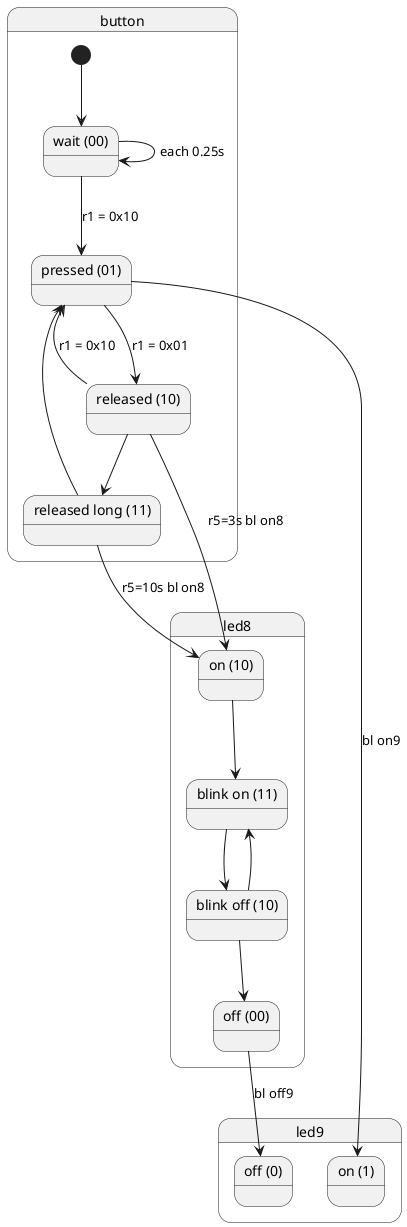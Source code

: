 @startuml

skinparam shadowing false

state button{
    state wait as "wait (00)"
    state pressed as "pressed (01)"
    state released as "released (10)"
    state released_long as "released long (11)"
    [*] --> wait
    wait --> wait : each 0.25s
    wait --> pressed : r1 = 0x10
    pressed --> released : r1 = 0x01
    released --> pressed : r1 = 0x10
    released --> released_long

    released_long --> pressed
}

state led9{
    state on9 as "on (1)"
    state off9 as "off (0)"
'    on9 --> off9
'    off9 --> on9
}

state led8{
    state on8 as "on (10)"
    state blinkon8 as "blink on (11)"
    state blinkoff8 as "blink off (10)"
    state off8 as "off (00)"
'    [*] --> on8
    on8 --> blinkon8
    blinkon8 --> blinkoff8
    blinkoff8 --> blinkon8
    blinkoff8 --> off8
'    off8 --> on8
}

pressed --> on9 : bl on9
released --> on8 : r5=3s bl on8
released_long --> on8 : r5=10s bl on8
off8 --> off9 : bl off9
@enduml
